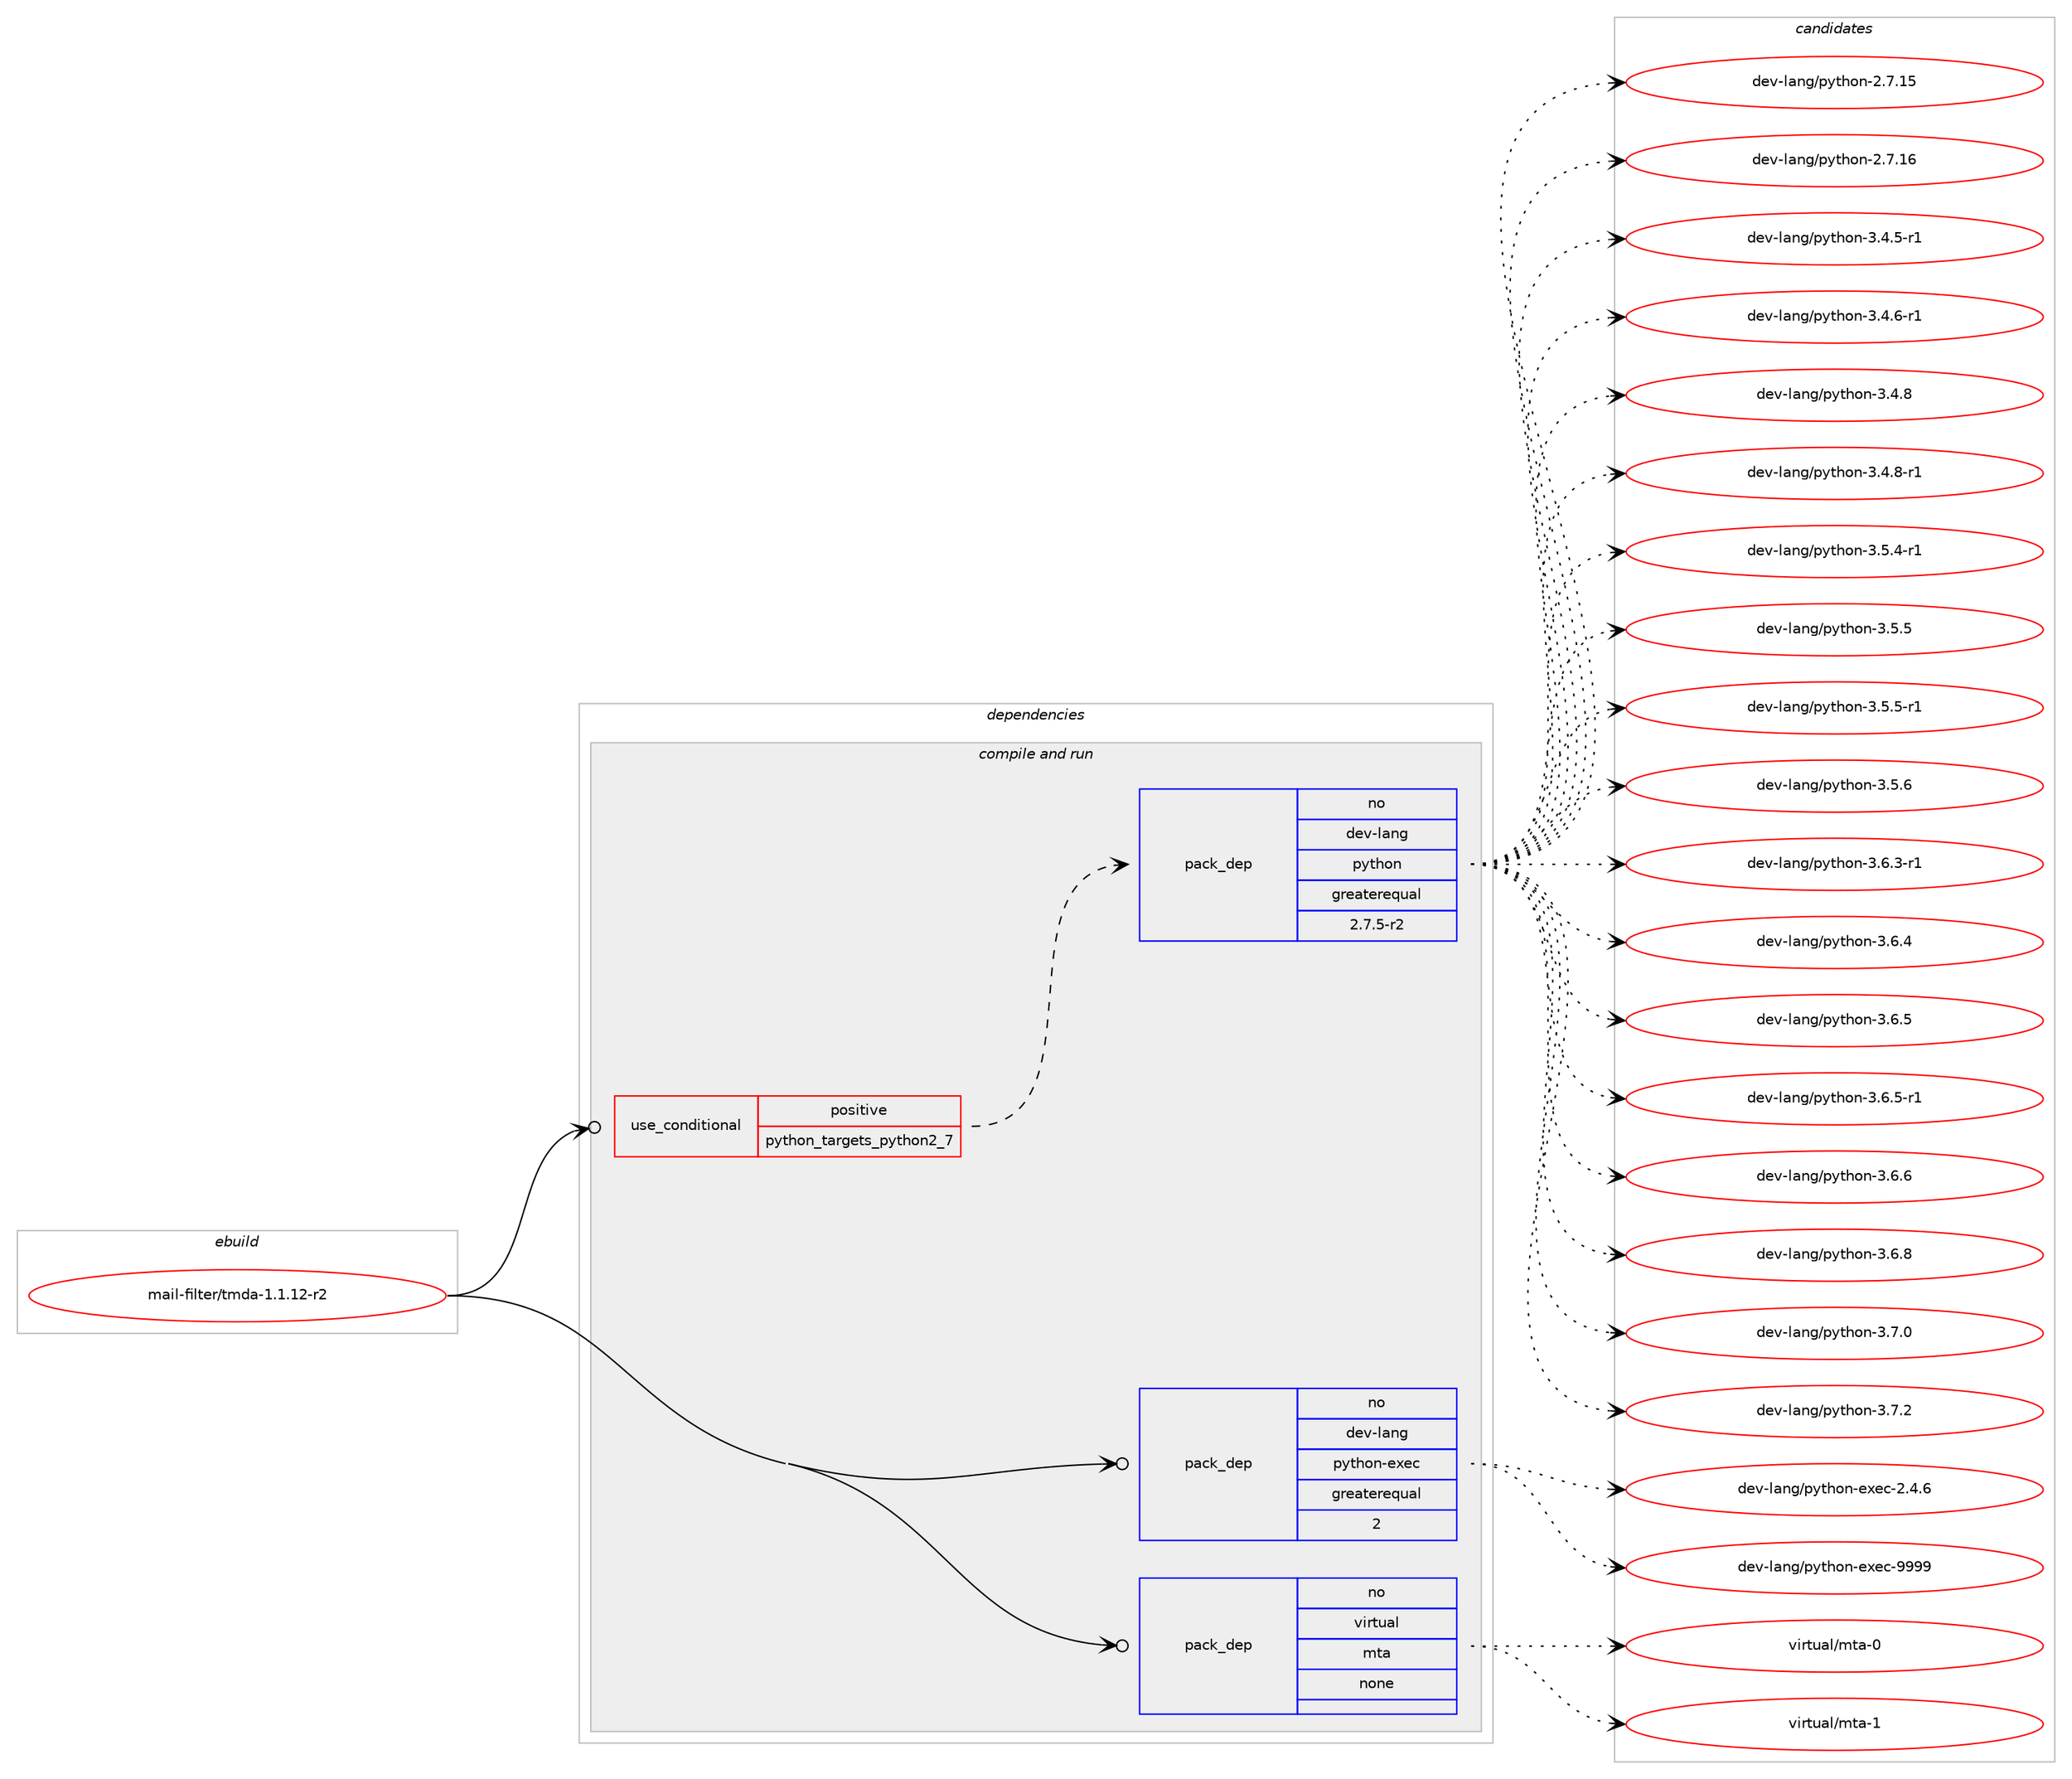 digraph prolog {

# *************
# Graph options
# *************

newrank=true;
concentrate=true;
compound=true;
graph [rankdir=LR,fontname=Helvetica,fontsize=10,ranksep=1.5];#, ranksep=2.5, nodesep=0.2];
edge  [arrowhead=vee];
node  [fontname=Helvetica,fontsize=10];

# **********
# The ebuild
# **********

subgraph cluster_leftcol {
color=gray;
rank=same;
label=<<i>ebuild</i>>;
id [label="mail-filter/tmda-1.1.12-r2", color=red, width=4, href="../mail-filter/tmda-1.1.12-r2.svg"];
}

# ****************
# The dependencies
# ****************

subgraph cluster_midcol {
color=gray;
label=<<i>dependencies</i>>;
subgraph cluster_compile {
fillcolor="#eeeeee";
style=filled;
label=<<i>compile</i>>;
}
subgraph cluster_compileandrun {
fillcolor="#eeeeee";
style=filled;
label=<<i>compile and run</i>>;
subgraph cond431147 {
dependency1596470 [label=<<TABLE BORDER="0" CELLBORDER="1" CELLSPACING="0" CELLPADDING="4"><TR><TD ROWSPAN="3" CELLPADDING="10">use_conditional</TD></TR><TR><TD>positive</TD></TR><TR><TD>python_targets_python2_7</TD></TR></TABLE>>, shape=none, color=red];
subgraph pack1140195 {
dependency1596471 [label=<<TABLE BORDER="0" CELLBORDER="1" CELLSPACING="0" CELLPADDING="4" WIDTH="220"><TR><TD ROWSPAN="6" CELLPADDING="30">pack_dep</TD></TR><TR><TD WIDTH="110">no</TD></TR><TR><TD>dev-lang</TD></TR><TR><TD>python</TD></TR><TR><TD>greaterequal</TD></TR><TR><TD>2.7.5-r2</TD></TR></TABLE>>, shape=none, color=blue];
}
dependency1596470:e -> dependency1596471:w [weight=20,style="dashed",arrowhead="vee"];
}
id:e -> dependency1596470:w [weight=20,style="solid",arrowhead="odotvee"];
subgraph pack1140196 {
dependency1596472 [label=<<TABLE BORDER="0" CELLBORDER="1" CELLSPACING="0" CELLPADDING="4" WIDTH="220"><TR><TD ROWSPAN="6" CELLPADDING="30">pack_dep</TD></TR><TR><TD WIDTH="110">no</TD></TR><TR><TD>dev-lang</TD></TR><TR><TD>python-exec</TD></TR><TR><TD>greaterequal</TD></TR><TR><TD>2</TD></TR></TABLE>>, shape=none, color=blue];
}
id:e -> dependency1596472:w [weight=20,style="solid",arrowhead="odotvee"];
subgraph pack1140197 {
dependency1596473 [label=<<TABLE BORDER="0" CELLBORDER="1" CELLSPACING="0" CELLPADDING="4" WIDTH="220"><TR><TD ROWSPAN="6" CELLPADDING="30">pack_dep</TD></TR><TR><TD WIDTH="110">no</TD></TR><TR><TD>virtual</TD></TR><TR><TD>mta</TD></TR><TR><TD>none</TD></TR><TR><TD></TD></TR></TABLE>>, shape=none, color=blue];
}
id:e -> dependency1596473:w [weight=20,style="solid",arrowhead="odotvee"];
}
subgraph cluster_run {
fillcolor="#eeeeee";
style=filled;
label=<<i>run</i>>;
}
}

# **************
# The candidates
# **************

subgraph cluster_choices {
rank=same;
color=gray;
label=<<i>candidates</i>>;

subgraph choice1140195 {
color=black;
nodesep=1;
choice10010111845108971101034711212111610411111045504655464953 [label="dev-lang/python-2.7.15", color=red, width=4,href="../dev-lang/python-2.7.15.svg"];
choice10010111845108971101034711212111610411111045504655464954 [label="dev-lang/python-2.7.16", color=red, width=4,href="../dev-lang/python-2.7.16.svg"];
choice1001011184510897110103471121211161041111104551465246534511449 [label="dev-lang/python-3.4.5-r1", color=red, width=4,href="../dev-lang/python-3.4.5-r1.svg"];
choice1001011184510897110103471121211161041111104551465246544511449 [label="dev-lang/python-3.4.6-r1", color=red, width=4,href="../dev-lang/python-3.4.6-r1.svg"];
choice100101118451089711010347112121116104111110455146524656 [label="dev-lang/python-3.4.8", color=red, width=4,href="../dev-lang/python-3.4.8.svg"];
choice1001011184510897110103471121211161041111104551465246564511449 [label="dev-lang/python-3.4.8-r1", color=red, width=4,href="../dev-lang/python-3.4.8-r1.svg"];
choice1001011184510897110103471121211161041111104551465346524511449 [label="dev-lang/python-3.5.4-r1", color=red, width=4,href="../dev-lang/python-3.5.4-r1.svg"];
choice100101118451089711010347112121116104111110455146534653 [label="dev-lang/python-3.5.5", color=red, width=4,href="../dev-lang/python-3.5.5.svg"];
choice1001011184510897110103471121211161041111104551465346534511449 [label="dev-lang/python-3.5.5-r1", color=red, width=4,href="../dev-lang/python-3.5.5-r1.svg"];
choice100101118451089711010347112121116104111110455146534654 [label="dev-lang/python-3.5.6", color=red, width=4,href="../dev-lang/python-3.5.6.svg"];
choice1001011184510897110103471121211161041111104551465446514511449 [label="dev-lang/python-3.6.3-r1", color=red, width=4,href="../dev-lang/python-3.6.3-r1.svg"];
choice100101118451089711010347112121116104111110455146544652 [label="dev-lang/python-3.6.4", color=red, width=4,href="../dev-lang/python-3.6.4.svg"];
choice100101118451089711010347112121116104111110455146544653 [label="dev-lang/python-3.6.5", color=red, width=4,href="../dev-lang/python-3.6.5.svg"];
choice1001011184510897110103471121211161041111104551465446534511449 [label="dev-lang/python-3.6.5-r1", color=red, width=4,href="../dev-lang/python-3.6.5-r1.svg"];
choice100101118451089711010347112121116104111110455146544654 [label="dev-lang/python-3.6.6", color=red, width=4,href="../dev-lang/python-3.6.6.svg"];
choice100101118451089711010347112121116104111110455146544656 [label="dev-lang/python-3.6.8", color=red, width=4,href="../dev-lang/python-3.6.8.svg"];
choice100101118451089711010347112121116104111110455146554648 [label="dev-lang/python-3.7.0", color=red, width=4,href="../dev-lang/python-3.7.0.svg"];
choice100101118451089711010347112121116104111110455146554650 [label="dev-lang/python-3.7.2", color=red, width=4,href="../dev-lang/python-3.7.2.svg"];
dependency1596471:e -> choice10010111845108971101034711212111610411111045504655464953:w [style=dotted,weight="100"];
dependency1596471:e -> choice10010111845108971101034711212111610411111045504655464954:w [style=dotted,weight="100"];
dependency1596471:e -> choice1001011184510897110103471121211161041111104551465246534511449:w [style=dotted,weight="100"];
dependency1596471:e -> choice1001011184510897110103471121211161041111104551465246544511449:w [style=dotted,weight="100"];
dependency1596471:e -> choice100101118451089711010347112121116104111110455146524656:w [style=dotted,weight="100"];
dependency1596471:e -> choice1001011184510897110103471121211161041111104551465246564511449:w [style=dotted,weight="100"];
dependency1596471:e -> choice1001011184510897110103471121211161041111104551465346524511449:w [style=dotted,weight="100"];
dependency1596471:e -> choice100101118451089711010347112121116104111110455146534653:w [style=dotted,weight="100"];
dependency1596471:e -> choice1001011184510897110103471121211161041111104551465346534511449:w [style=dotted,weight="100"];
dependency1596471:e -> choice100101118451089711010347112121116104111110455146534654:w [style=dotted,weight="100"];
dependency1596471:e -> choice1001011184510897110103471121211161041111104551465446514511449:w [style=dotted,weight="100"];
dependency1596471:e -> choice100101118451089711010347112121116104111110455146544652:w [style=dotted,weight="100"];
dependency1596471:e -> choice100101118451089711010347112121116104111110455146544653:w [style=dotted,weight="100"];
dependency1596471:e -> choice1001011184510897110103471121211161041111104551465446534511449:w [style=dotted,weight="100"];
dependency1596471:e -> choice100101118451089711010347112121116104111110455146544654:w [style=dotted,weight="100"];
dependency1596471:e -> choice100101118451089711010347112121116104111110455146544656:w [style=dotted,weight="100"];
dependency1596471:e -> choice100101118451089711010347112121116104111110455146554648:w [style=dotted,weight="100"];
dependency1596471:e -> choice100101118451089711010347112121116104111110455146554650:w [style=dotted,weight="100"];
}
subgraph choice1140196 {
color=black;
nodesep=1;
choice1001011184510897110103471121211161041111104510112010199455046524654 [label="dev-lang/python-exec-2.4.6", color=red, width=4,href="../dev-lang/python-exec-2.4.6.svg"];
choice10010111845108971101034711212111610411111045101120101994557575757 [label="dev-lang/python-exec-9999", color=red, width=4,href="../dev-lang/python-exec-9999.svg"];
dependency1596472:e -> choice1001011184510897110103471121211161041111104510112010199455046524654:w [style=dotted,weight="100"];
dependency1596472:e -> choice10010111845108971101034711212111610411111045101120101994557575757:w [style=dotted,weight="100"];
}
subgraph choice1140197 {
color=black;
nodesep=1;
choice1181051141161179710847109116974548 [label="virtual/mta-0", color=red, width=4,href="../virtual/mta-0.svg"];
choice1181051141161179710847109116974549 [label="virtual/mta-1", color=red, width=4,href="../virtual/mta-1.svg"];
dependency1596473:e -> choice1181051141161179710847109116974548:w [style=dotted,weight="100"];
dependency1596473:e -> choice1181051141161179710847109116974549:w [style=dotted,weight="100"];
}
}

}
